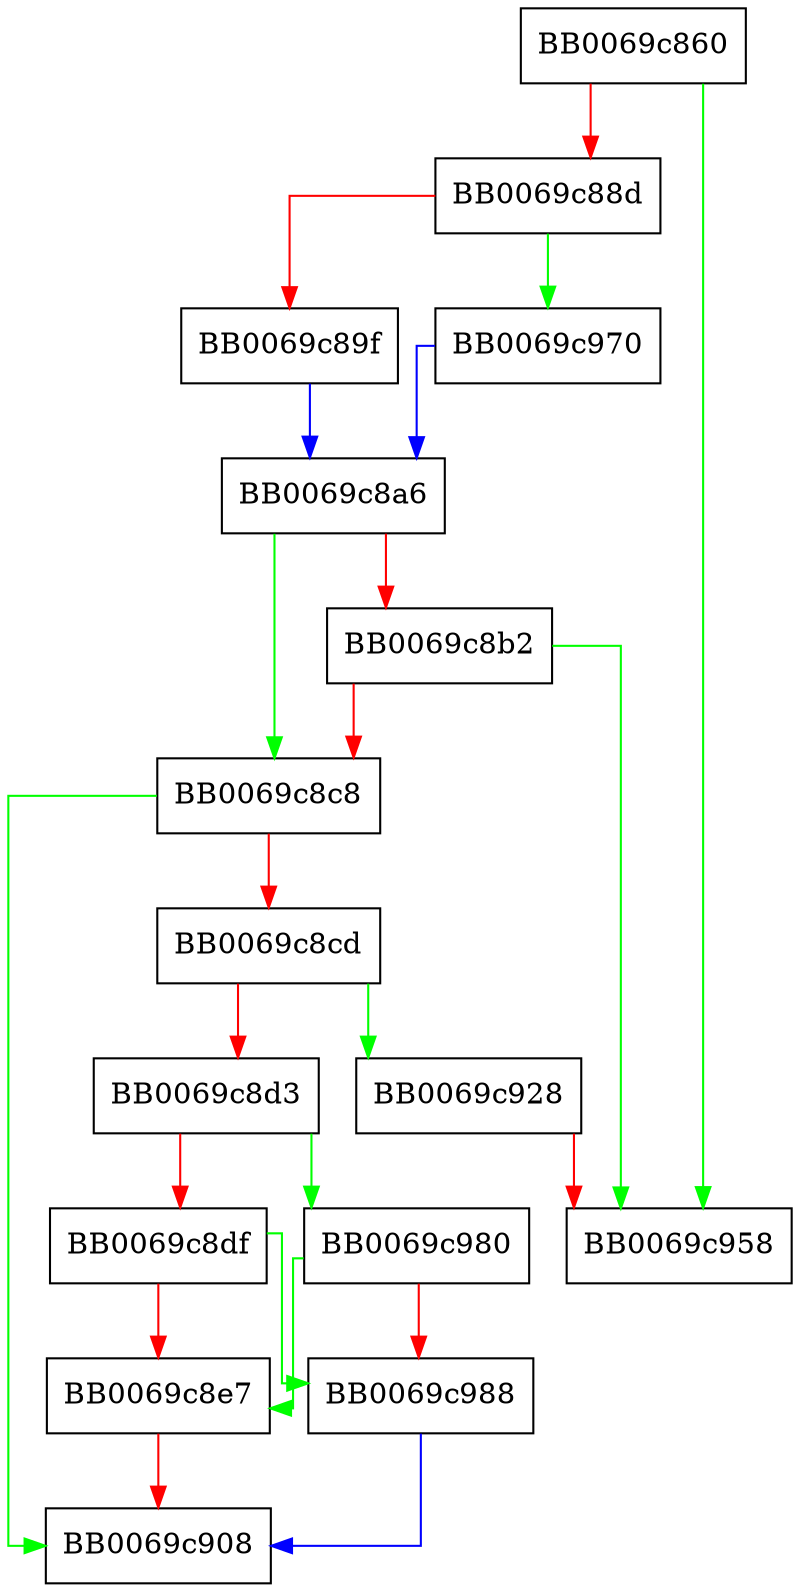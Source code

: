 digraph aes_wrap_einit {
  node [shape="box"];
  graph [splines=ortho];
  BB0069c860 -> BB0069c958 [color="green"];
  BB0069c860 -> BB0069c88d [color="red"];
  BB0069c88d -> BB0069c970 [color="green"];
  BB0069c88d -> BB0069c89f [color="red"];
  BB0069c89f -> BB0069c8a6 [color="blue"];
  BB0069c8a6 -> BB0069c8c8 [color="green"];
  BB0069c8a6 -> BB0069c8b2 [color="red"];
  BB0069c8b2 -> BB0069c958 [color="green"];
  BB0069c8b2 -> BB0069c8c8 [color="red"];
  BB0069c8c8 -> BB0069c908 [color="green"];
  BB0069c8c8 -> BB0069c8cd [color="red"];
  BB0069c8cd -> BB0069c928 [color="green"];
  BB0069c8cd -> BB0069c8d3 [color="red"];
  BB0069c8d3 -> BB0069c980 [color="green"];
  BB0069c8d3 -> BB0069c8df [color="red"];
  BB0069c8df -> BB0069c988 [color="green"];
  BB0069c8df -> BB0069c8e7 [color="red"];
  BB0069c8e7 -> BB0069c908 [color="red"];
  BB0069c928 -> BB0069c958 [color="red"];
  BB0069c970 -> BB0069c8a6 [color="blue"];
  BB0069c980 -> BB0069c8e7 [color="green"];
  BB0069c980 -> BB0069c988 [color="red"];
  BB0069c988 -> BB0069c908 [color="blue"];
}